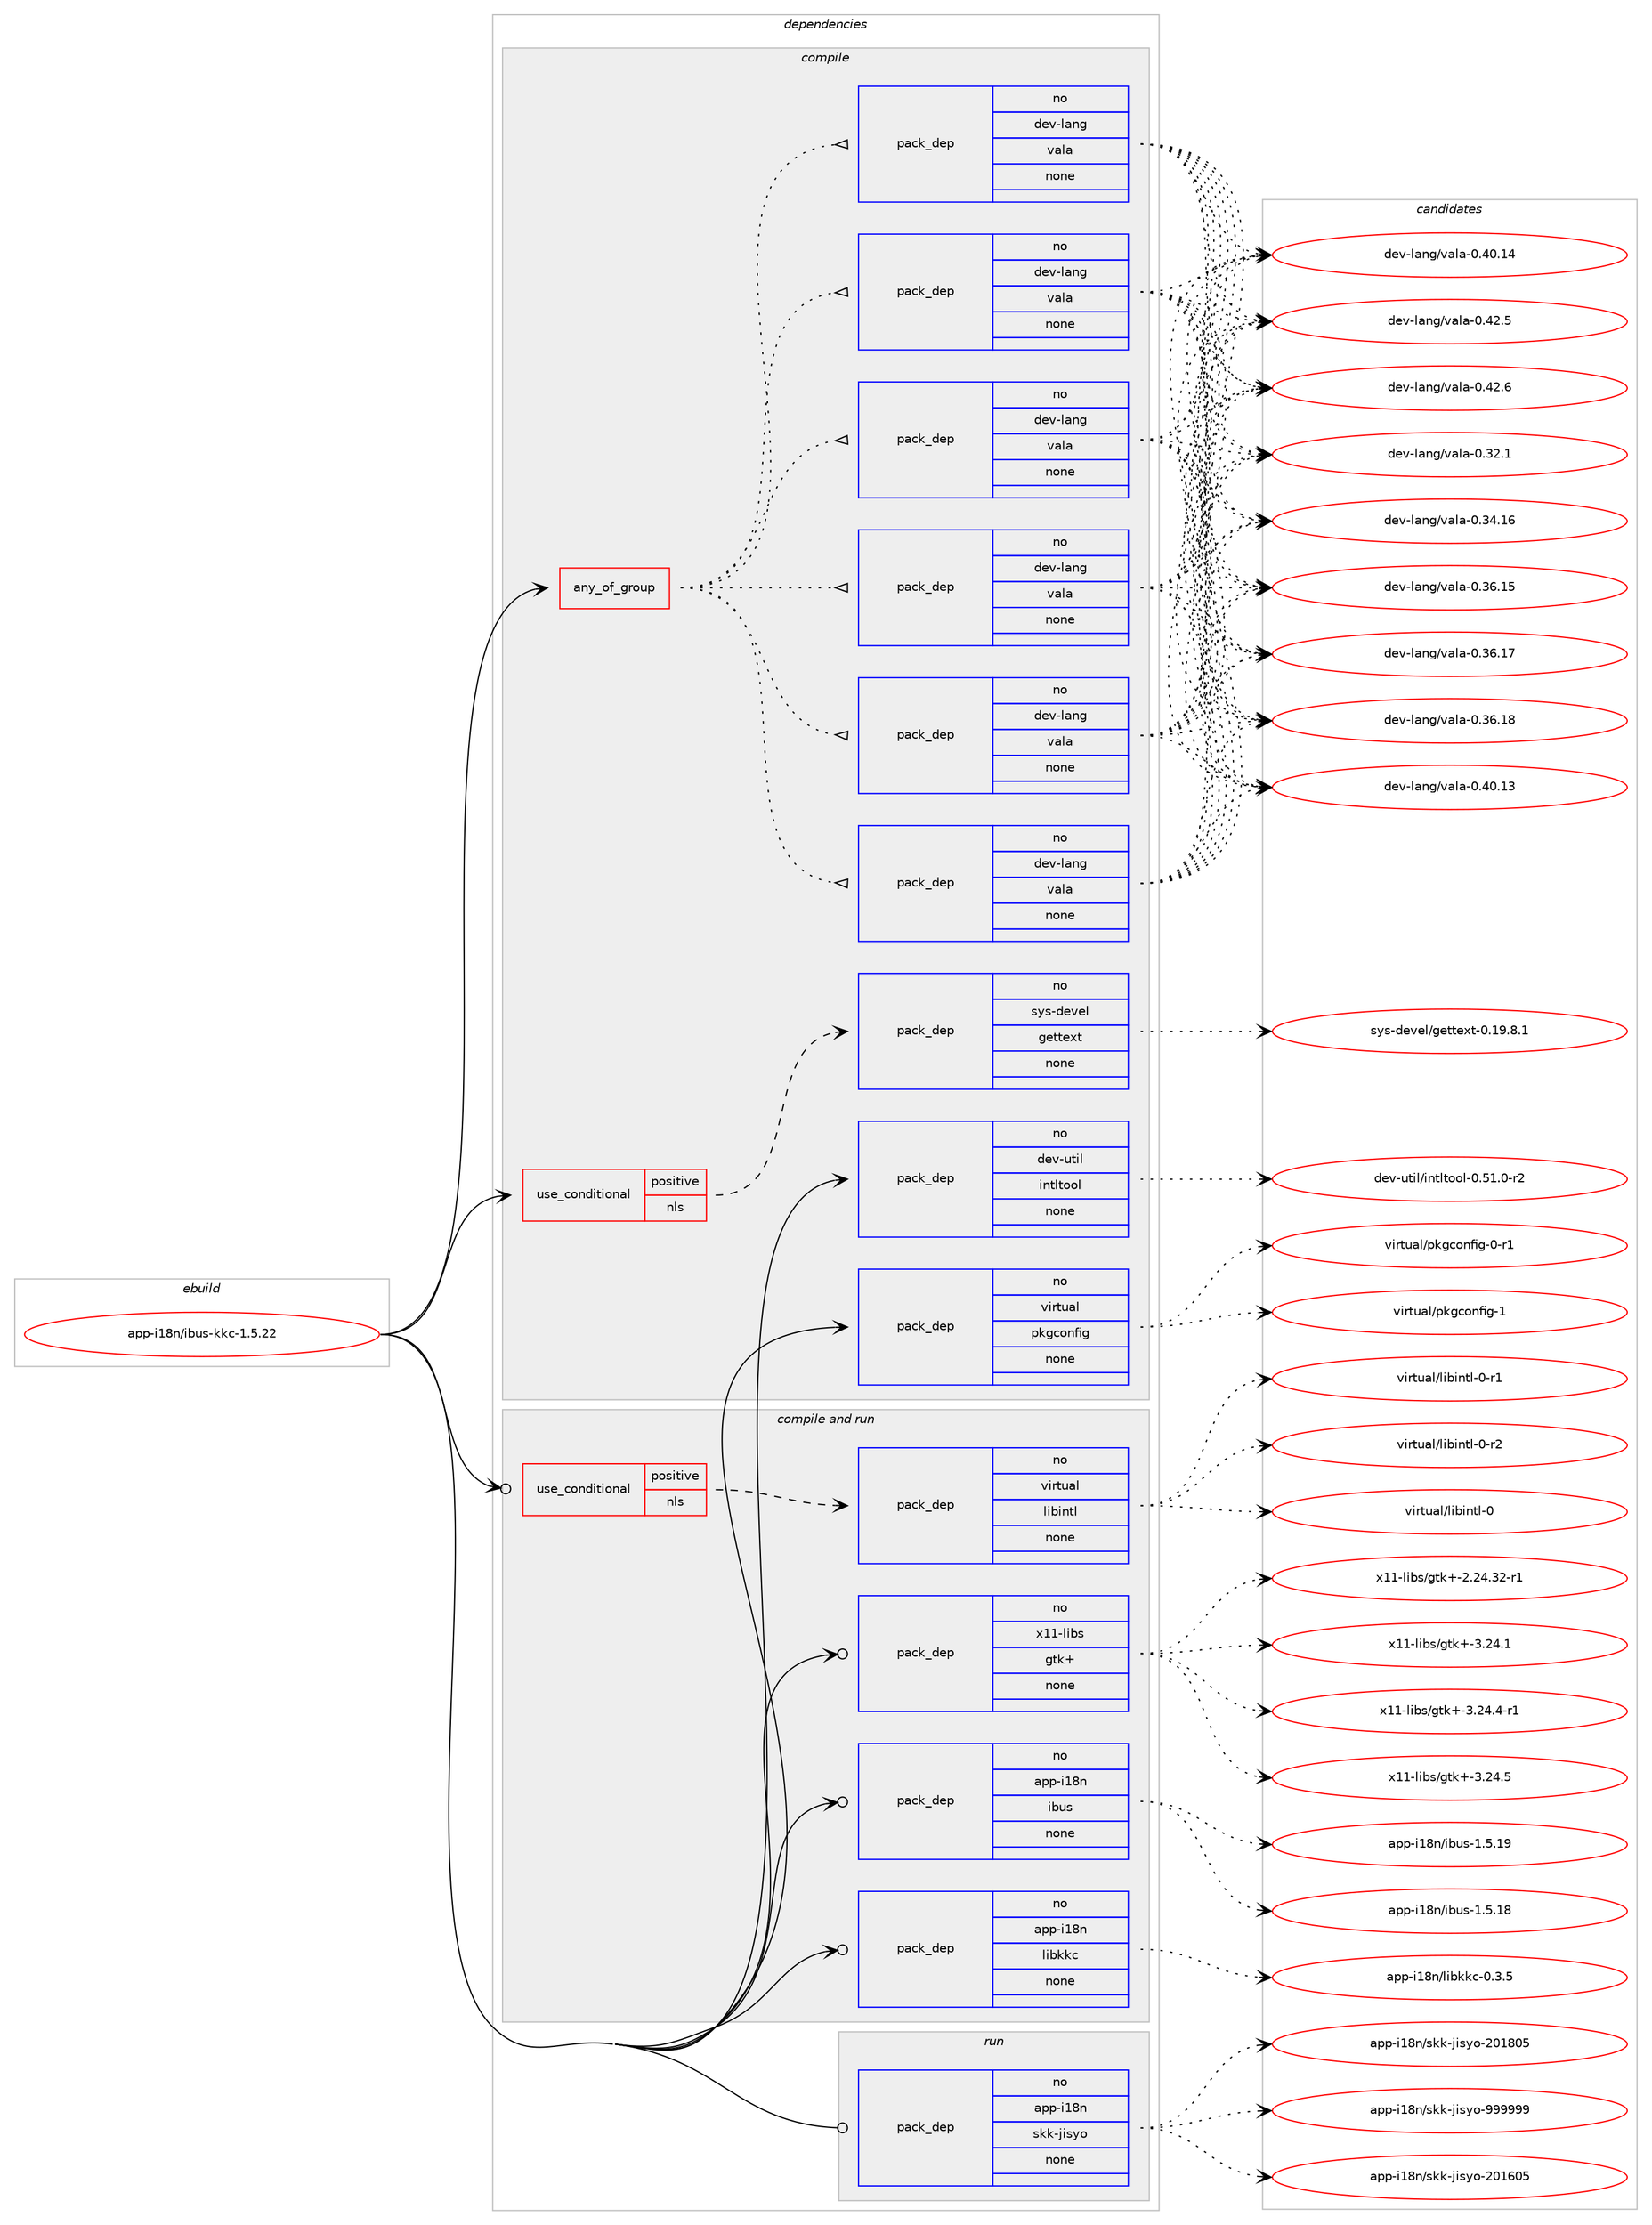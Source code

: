 digraph prolog {

# *************
# Graph options
# *************

newrank=true;
concentrate=true;
compound=true;
graph [rankdir=LR,fontname=Helvetica,fontsize=10,ranksep=1.5];#, ranksep=2.5, nodesep=0.2];
edge  [arrowhead=vee];
node  [fontname=Helvetica,fontsize=10];

# **********
# The ebuild
# **********

subgraph cluster_leftcol {
color=gray;
rank=same;
label=<<i>ebuild</i>>;
id [label="app-i18n/ibus-kkc-1.5.22", color=red, width=4, href="../app-i18n/ibus-kkc-1.5.22.svg"];
}

# ****************
# The dependencies
# ****************

subgraph cluster_midcol {
color=gray;
label=<<i>dependencies</i>>;
subgraph cluster_compile {
fillcolor="#eeeeee";
style=filled;
label=<<i>compile</i>>;
subgraph any19566 {
dependency1295038 [label=<<TABLE BORDER="0" CELLBORDER="1" CELLSPACING="0" CELLPADDING="4"><TR><TD CELLPADDING="10">any_of_group</TD></TR></TABLE>>, shape=none, color=red];subgraph pack922336 {
dependency1295039 [label=<<TABLE BORDER="0" CELLBORDER="1" CELLSPACING="0" CELLPADDING="4" WIDTH="220"><TR><TD ROWSPAN="6" CELLPADDING="30">pack_dep</TD></TR><TR><TD WIDTH="110">no</TD></TR><TR><TD>dev-lang</TD></TR><TR><TD>vala</TD></TR><TR><TD>none</TD></TR><TR><TD></TD></TR></TABLE>>, shape=none, color=blue];
}
dependency1295038:e -> dependency1295039:w [weight=20,style="dotted",arrowhead="oinv"];
subgraph pack922337 {
dependency1295040 [label=<<TABLE BORDER="0" CELLBORDER="1" CELLSPACING="0" CELLPADDING="4" WIDTH="220"><TR><TD ROWSPAN="6" CELLPADDING="30">pack_dep</TD></TR><TR><TD WIDTH="110">no</TD></TR><TR><TD>dev-lang</TD></TR><TR><TD>vala</TD></TR><TR><TD>none</TD></TR><TR><TD></TD></TR></TABLE>>, shape=none, color=blue];
}
dependency1295038:e -> dependency1295040:w [weight=20,style="dotted",arrowhead="oinv"];
subgraph pack922338 {
dependency1295041 [label=<<TABLE BORDER="0" CELLBORDER="1" CELLSPACING="0" CELLPADDING="4" WIDTH="220"><TR><TD ROWSPAN="6" CELLPADDING="30">pack_dep</TD></TR><TR><TD WIDTH="110">no</TD></TR><TR><TD>dev-lang</TD></TR><TR><TD>vala</TD></TR><TR><TD>none</TD></TR><TR><TD></TD></TR></TABLE>>, shape=none, color=blue];
}
dependency1295038:e -> dependency1295041:w [weight=20,style="dotted",arrowhead="oinv"];
subgraph pack922339 {
dependency1295042 [label=<<TABLE BORDER="0" CELLBORDER="1" CELLSPACING="0" CELLPADDING="4" WIDTH="220"><TR><TD ROWSPAN="6" CELLPADDING="30">pack_dep</TD></TR><TR><TD WIDTH="110">no</TD></TR><TR><TD>dev-lang</TD></TR><TR><TD>vala</TD></TR><TR><TD>none</TD></TR><TR><TD></TD></TR></TABLE>>, shape=none, color=blue];
}
dependency1295038:e -> dependency1295042:w [weight=20,style="dotted",arrowhead="oinv"];
subgraph pack922340 {
dependency1295043 [label=<<TABLE BORDER="0" CELLBORDER="1" CELLSPACING="0" CELLPADDING="4" WIDTH="220"><TR><TD ROWSPAN="6" CELLPADDING="30">pack_dep</TD></TR><TR><TD WIDTH="110">no</TD></TR><TR><TD>dev-lang</TD></TR><TR><TD>vala</TD></TR><TR><TD>none</TD></TR><TR><TD></TD></TR></TABLE>>, shape=none, color=blue];
}
dependency1295038:e -> dependency1295043:w [weight=20,style="dotted",arrowhead="oinv"];
subgraph pack922341 {
dependency1295044 [label=<<TABLE BORDER="0" CELLBORDER="1" CELLSPACING="0" CELLPADDING="4" WIDTH="220"><TR><TD ROWSPAN="6" CELLPADDING="30">pack_dep</TD></TR><TR><TD WIDTH="110">no</TD></TR><TR><TD>dev-lang</TD></TR><TR><TD>vala</TD></TR><TR><TD>none</TD></TR><TR><TD></TD></TR></TABLE>>, shape=none, color=blue];
}
dependency1295038:e -> dependency1295044:w [weight=20,style="dotted",arrowhead="oinv"];
}
id:e -> dependency1295038:w [weight=20,style="solid",arrowhead="vee"];
subgraph cond352598 {
dependency1295045 [label=<<TABLE BORDER="0" CELLBORDER="1" CELLSPACING="0" CELLPADDING="4"><TR><TD ROWSPAN="3" CELLPADDING="10">use_conditional</TD></TR><TR><TD>positive</TD></TR><TR><TD>nls</TD></TR></TABLE>>, shape=none, color=red];
subgraph pack922342 {
dependency1295046 [label=<<TABLE BORDER="0" CELLBORDER="1" CELLSPACING="0" CELLPADDING="4" WIDTH="220"><TR><TD ROWSPAN="6" CELLPADDING="30">pack_dep</TD></TR><TR><TD WIDTH="110">no</TD></TR><TR><TD>sys-devel</TD></TR><TR><TD>gettext</TD></TR><TR><TD>none</TD></TR><TR><TD></TD></TR></TABLE>>, shape=none, color=blue];
}
dependency1295045:e -> dependency1295046:w [weight=20,style="dashed",arrowhead="vee"];
}
id:e -> dependency1295045:w [weight=20,style="solid",arrowhead="vee"];
subgraph pack922343 {
dependency1295047 [label=<<TABLE BORDER="0" CELLBORDER="1" CELLSPACING="0" CELLPADDING="4" WIDTH="220"><TR><TD ROWSPAN="6" CELLPADDING="30">pack_dep</TD></TR><TR><TD WIDTH="110">no</TD></TR><TR><TD>dev-util</TD></TR><TR><TD>intltool</TD></TR><TR><TD>none</TD></TR><TR><TD></TD></TR></TABLE>>, shape=none, color=blue];
}
id:e -> dependency1295047:w [weight=20,style="solid",arrowhead="vee"];
subgraph pack922344 {
dependency1295048 [label=<<TABLE BORDER="0" CELLBORDER="1" CELLSPACING="0" CELLPADDING="4" WIDTH="220"><TR><TD ROWSPAN="6" CELLPADDING="30">pack_dep</TD></TR><TR><TD WIDTH="110">no</TD></TR><TR><TD>virtual</TD></TR><TR><TD>pkgconfig</TD></TR><TR><TD>none</TD></TR><TR><TD></TD></TR></TABLE>>, shape=none, color=blue];
}
id:e -> dependency1295048:w [weight=20,style="solid",arrowhead="vee"];
}
subgraph cluster_compileandrun {
fillcolor="#eeeeee";
style=filled;
label=<<i>compile and run</i>>;
subgraph cond352599 {
dependency1295049 [label=<<TABLE BORDER="0" CELLBORDER="1" CELLSPACING="0" CELLPADDING="4"><TR><TD ROWSPAN="3" CELLPADDING="10">use_conditional</TD></TR><TR><TD>positive</TD></TR><TR><TD>nls</TD></TR></TABLE>>, shape=none, color=red];
subgraph pack922345 {
dependency1295050 [label=<<TABLE BORDER="0" CELLBORDER="1" CELLSPACING="0" CELLPADDING="4" WIDTH="220"><TR><TD ROWSPAN="6" CELLPADDING="30">pack_dep</TD></TR><TR><TD WIDTH="110">no</TD></TR><TR><TD>virtual</TD></TR><TR><TD>libintl</TD></TR><TR><TD>none</TD></TR><TR><TD></TD></TR></TABLE>>, shape=none, color=blue];
}
dependency1295049:e -> dependency1295050:w [weight=20,style="dashed",arrowhead="vee"];
}
id:e -> dependency1295049:w [weight=20,style="solid",arrowhead="odotvee"];
subgraph pack922346 {
dependency1295051 [label=<<TABLE BORDER="0" CELLBORDER="1" CELLSPACING="0" CELLPADDING="4" WIDTH="220"><TR><TD ROWSPAN="6" CELLPADDING="30">pack_dep</TD></TR><TR><TD WIDTH="110">no</TD></TR><TR><TD>app-i18n</TD></TR><TR><TD>ibus</TD></TR><TR><TD>none</TD></TR><TR><TD></TD></TR></TABLE>>, shape=none, color=blue];
}
id:e -> dependency1295051:w [weight=20,style="solid",arrowhead="odotvee"];
subgraph pack922347 {
dependency1295052 [label=<<TABLE BORDER="0" CELLBORDER="1" CELLSPACING="0" CELLPADDING="4" WIDTH="220"><TR><TD ROWSPAN="6" CELLPADDING="30">pack_dep</TD></TR><TR><TD WIDTH="110">no</TD></TR><TR><TD>app-i18n</TD></TR><TR><TD>libkkc</TD></TR><TR><TD>none</TD></TR><TR><TD></TD></TR></TABLE>>, shape=none, color=blue];
}
id:e -> dependency1295052:w [weight=20,style="solid",arrowhead="odotvee"];
subgraph pack922348 {
dependency1295053 [label=<<TABLE BORDER="0" CELLBORDER="1" CELLSPACING="0" CELLPADDING="4" WIDTH="220"><TR><TD ROWSPAN="6" CELLPADDING="30">pack_dep</TD></TR><TR><TD WIDTH="110">no</TD></TR><TR><TD>x11-libs</TD></TR><TR><TD>gtk+</TD></TR><TR><TD>none</TD></TR><TR><TD></TD></TR></TABLE>>, shape=none, color=blue];
}
id:e -> dependency1295053:w [weight=20,style="solid",arrowhead="odotvee"];
}
subgraph cluster_run {
fillcolor="#eeeeee";
style=filled;
label=<<i>run</i>>;
subgraph pack922349 {
dependency1295054 [label=<<TABLE BORDER="0" CELLBORDER="1" CELLSPACING="0" CELLPADDING="4" WIDTH="220"><TR><TD ROWSPAN="6" CELLPADDING="30">pack_dep</TD></TR><TR><TD WIDTH="110">no</TD></TR><TR><TD>app-i18n</TD></TR><TR><TD>skk-jisyo</TD></TR><TR><TD>none</TD></TR><TR><TD></TD></TR></TABLE>>, shape=none, color=blue];
}
id:e -> dependency1295054:w [weight=20,style="solid",arrowhead="odot"];
}
}

# **************
# The candidates
# **************

subgraph cluster_choices {
rank=same;
color=gray;
label=<<i>candidates</i>>;

subgraph choice922336 {
color=black;
nodesep=1;
choice100101118451089711010347118971089745484651504649 [label="dev-lang/vala-0.32.1", color=red, width=4,href="../dev-lang/vala-0.32.1.svg"];
choice10010111845108971101034711897108974548465152464954 [label="dev-lang/vala-0.34.16", color=red, width=4,href="../dev-lang/vala-0.34.16.svg"];
choice10010111845108971101034711897108974548465154464953 [label="dev-lang/vala-0.36.15", color=red, width=4,href="../dev-lang/vala-0.36.15.svg"];
choice10010111845108971101034711897108974548465154464955 [label="dev-lang/vala-0.36.17", color=red, width=4,href="../dev-lang/vala-0.36.17.svg"];
choice10010111845108971101034711897108974548465154464956 [label="dev-lang/vala-0.36.18", color=red, width=4,href="../dev-lang/vala-0.36.18.svg"];
choice10010111845108971101034711897108974548465248464951 [label="dev-lang/vala-0.40.13", color=red, width=4,href="../dev-lang/vala-0.40.13.svg"];
choice10010111845108971101034711897108974548465248464952 [label="dev-lang/vala-0.40.14", color=red, width=4,href="../dev-lang/vala-0.40.14.svg"];
choice100101118451089711010347118971089745484652504653 [label="dev-lang/vala-0.42.5", color=red, width=4,href="../dev-lang/vala-0.42.5.svg"];
choice100101118451089711010347118971089745484652504654 [label="dev-lang/vala-0.42.6", color=red, width=4,href="../dev-lang/vala-0.42.6.svg"];
dependency1295039:e -> choice100101118451089711010347118971089745484651504649:w [style=dotted,weight="100"];
dependency1295039:e -> choice10010111845108971101034711897108974548465152464954:w [style=dotted,weight="100"];
dependency1295039:e -> choice10010111845108971101034711897108974548465154464953:w [style=dotted,weight="100"];
dependency1295039:e -> choice10010111845108971101034711897108974548465154464955:w [style=dotted,weight="100"];
dependency1295039:e -> choice10010111845108971101034711897108974548465154464956:w [style=dotted,weight="100"];
dependency1295039:e -> choice10010111845108971101034711897108974548465248464951:w [style=dotted,weight="100"];
dependency1295039:e -> choice10010111845108971101034711897108974548465248464952:w [style=dotted,weight="100"];
dependency1295039:e -> choice100101118451089711010347118971089745484652504653:w [style=dotted,weight="100"];
dependency1295039:e -> choice100101118451089711010347118971089745484652504654:w [style=dotted,weight="100"];
}
subgraph choice922337 {
color=black;
nodesep=1;
choice100101118451089711010347118971089745484651504649 [label="dev-lang/vala-0.32.1", color=red, width=4,href="../dev-lang/vala-0.32.1.svg"];
choice10010111845108971101034711897108974548465152464954 [label="dev-lang/vala-0.34.16", color=red, width=4,href="../dev-lang/vala-0.34.16.svg"];
choice10010111845108971101034711897108974548465154464953 [label="dev-lang/vala-0.36.15", color=red, width=4,href="../dev-lang/vala-0.36.15.svg"];
choice10010111845108971101034711897108974548465154464955 [label="dev-lang/vala-0.36.17", color=red, width=4,href="../dev-lang/vala-0.36.17.svg"];
choice10010111845108971101034711897108974548465154464956 [label="dev-lang/vala-0.36.18", color=red, width=4,href="../dev-lang/vala-0.36.18.svg"];
choice10010111845108971101034711897108974548465248464951 [label="dev-lang/vala-0.40.13", color=red, width=4,href="../dev-lang/vala-0.40.13.svg"];
choice10010111845108971101034711897108974548465248464952 [label="dev-lang/vala-0.40.14", color=red, width=4,href="../dev-lang/vala-0.40.14.svg"];
choice100101118451089711010347118971089745484652504653 [label="dev-lang/vala-0.42.5", color=red, width=4,href="../dev-lang/vala-0.42.5.svg"];
choice100101118451089711010347118971089745484652504654 [label="dev-lang/vala-0.42.6", color=red, width=4,href="../dev-lang/vala-0.42.6.svg"];
dependency1295040:e -> choice100101118451089711010347118971089745484651504649:w [style=dotted,weight="100"];
dependency1295040:e -> choice10010111845108971101034711897108974548465152464954:w [style=dotted,weight="100"];
dependency1295040:e -> choice10010111845108971101034711897108974548465154464953:w [style=dotted,weight="100"];
dependency1295040:e -> choice10010111845108971101034711897108974548465154464955:w [style=dotted,weight="100"];
dependency1295040:e -> choice10010111845108971101034711897108974548465154464956:w [style=dotted,weight="100"];
dependency1295040:e -> choice10010111845108971101034711897108974548465248464951:w [style=dotted,weight="100"];
dependency1295040:e -> choice10010111845108971101034711897108974548465248464952:w [style=dotted,weight="100"];
dependency1295040:e -> choice100101118451089711010347118971089745484652504653:w [style=dotted,weight="100"];
dependency1295040:e -> choice100101118451089711010347118971089745484652504654:w [style=dotted,weight="100"];
}
subgraph choice922338 {
color=black;
nodesep=1;
choice100101118451089711010347118971089745484651504649 [label="dev-lang/vala-0.32.1", color=red, width=4,href="../dev-lang/vala-0.32.1.svg"];
choice10010111845108971101034711897108974548465152464954 [label="dev-lang/vala-0.34.16", color=red, width=4,href="../dev-lang/vala-0.34.16.svg"];
choice10010111845108971101034711897108974548465154464953 [label="dev-lang/vala-0.36.15", color=red, width=4,href="../dev-lang/vala-0.36.15.svg"];
choice10010111845108971101034711897108974548465154464955 [label="dev-lang/vala-0.36.17", color=red, width=4,href="../dev-lang/vala-0.36.17.svg"];
choice10010111845108971101034711897108974548465154464956 [label="dev-lang/vala-0.36.18", color=red, width=4,href="../dev-lang/vala-0.36.18.svg"];
choice10010111845108971101034711897108974548465248464951 [label="dev-lang/vala-0.40.13", color=red, width=4,href="../dev-lang/vala-0.40.13.svg"];
choice10010111845108971101034711897108974548465248464952 [label="dev-lang/vala-0.40.14", color=red, width=4,href="../dev-lang/vala-0.40.14.svg"];
choice100101118451089711010347118971089745484652504653 [label="dev-lang/vala-0.42.5", color=red, width=4,href="../dev-lang/vala-0.42.5.svg"];
choice100101118451089711010347118971089745484652504654 [label="dev-lang/vala-0.42.6", color=red, width=4,href="../dev-lang/vala-0.42.6.svg"];
dependency1295041:e -> choice100101118451089711010347118971089745484651504649:w [style=dotted,weight="100"];
dependency1295041:e -> choice10010111845108971101034711897108974548465152464954:w [style=dotted,weight="100"];
dependency1295041:e -> choice10010111845108971101034711897108974548465154464953:w [style=dotted,weight="100"];
dependency1295041:e -> choice10010111845108971101034711897108974548465154464955:w [style=dotted,weight="100"];
dependency1295041:e -> choice10010111845108971101034711897108974548465154464956:w [style=dotted,weight="100"];
dependency1295041:e -> choice10010111845108971101034711897108974548465248464951:w [style=dotted,weight="100"];
dependency1295041:e -> choice10010111845108971101034711897108974548465248464952:w [style=dotted,weight="100"];
dependency1295041:e -> choice100101118451089711010347118971089745484652504653:w [style=dotted,weight="100"];
dependency1295041:e -> choice100101118451089711010347118971089745484652504654:w [style=dotted,weight="100"];
}
subgraph choice922339 {
color=black;
nodesep=1;
choice100101118451089711010347118971089745484651504649 [label="dev-lang/vala-0.32.1", color=red, width=4,href="../dev-lang/vala-0.32.1.svg"];
choice10010111845108971101034711897108974548465152464954 [label="dev-lang/vala-0.34.16", color=red, width=4,href="../dev-lang/vala-0.34.16.svg"];
choice10010111845108971101034711897108974548465154464953 [label="dev-lang/vala-0.36.15", color=red, width=4,href="../dev-lang/vala-0.36.15.svg"];
choice10010111845108971101034711897108974548465154464955 [label="dev-lang/vala-0.36.17", color=red, width=4,href="../dev-lang/vala-0.36.17.svg"];
choice10010111845108971101034711897108974548465154464956 [label="dev-lang/vala-0.36.18", color=red, width=4,href="../dev-lang/vala-0.36.18.svg"];
choice10010111845108971101034711897108974548465248464951 [label="dev-lang/vala-0.40.13", color=red, width=4,href="../dev-lang/vala-0.40.13.svg"];
choice10010111845108971101034711897108974548465248464952 [label="dev-lang/vala-0.40.14", color=red, width=4,href="../dev-lang/vala-0.40.14.svg"];
choice100101118451089711010347118971089745484652504653 [label="dev-lang/vala-0.42.5", color=red, width=4,href="../dev-lang/vala-0.42.5.svg"];
choice100101118451089711010347118971089745484652504654 [label="dev-lang/vala-0.42.6", color=red, width=4,href="../dev-lang/vala-0.42.6.svg"];
dependency1295042:e -> choice100101118451089711010347118971089745484651504649:w [style=dotted,weight="100"];
dependency1295042:e -> choice10010111845108971101034711897108974548465152464954:w [style=dotted,weight="100"];
dependency1295042:e -> choice10010111845108971101034711897108974548465154464953:w [style=dotted,weight="100"];
dependency1295042:e -> choice10010111845108971101034711897108974548465154464955:w [style=dotted,weight="100"];
dependency1295042:e -> choice10010111845108971101034711897108974548465154464956:w [style=dotted,weight="100"];
dependency1295042:e -> choice10010111845108971101034711897108974548465248464951:w [style=dotted,weight="100"];
dependency1295042:e -> choice10010111845108971101034711897108974548465248464952:w [style=dotted,weight="100"];
dependency1295042:e -> choice100101118451089711010347118971089745484652504653:w [style=dotted,weight="100"];
dependency1295042:e -> choice100101118451089711010347118971089745484652504654:w [style=dotted,weight="100"];
}
subgraph choice922340 {
color=black;
nodesep=1;
choice100101118451089711010347118971089745484651504649 [label="dev-lang/vala-0.32.1", color=red, width=4,href="../dev-lang/vala-0.32.1.svg"];
choice10010111845108971101034711897108974548465152464954 [label="dev-lang/vala-0.34.16", color=red, width=4,href="../dev-lang/vala-0.34.16.svg"];
choice10010111845108971101034711897108974548465154464953 [label="dev-lang/vala-0.36.15", color=red, width=4,href="../dev-lang/vala-0.36.15.svg"];
choice10010111845108971101034711897108974548465154464955 [label="dev-lang/vala-0.36.17", color=red, width=4,href="../dev-lang/vala-0.36.17.svg"];
choice10010111845108971101034711897108974548465154464956 [label="dev-lang/vala-0.36.18", color=red, width=4,href="../dev-lang/vala-0.36.18.svg"];
choice10010111845108971101034711897108974548465248464951 [label="dev-lang/vala-0.40.13", color=red, width=4,href="../dev-lang/vala-0.40.13.svg"];
choice10010111845108971101034711897108974548465248464952 [label="dev-lang/vala-0.40.14", color=red, width=4,href="../dev-lang/vala-0.40.14.svg"];
choice100101118451089711010347118971089745484652504653 [label="dev-lang/vala-0.42.5", color=red, width=4,href="../dev-lang/vala-0.42.5.svg"];
choice100101118451089711010347118971089745484652504654 [label="dev-lang/vala-0.42.6", color=red, width=4,href="../dev-lang/vala-0.42.6.svg"];
dependency1295043:e -> choice100101118451089711010347118971089745484651504649:w [style=dotted,weight="100"];
dependency1295043:e -> choice10010111845108971101034711897108974548465152464954:w [style=dotted,weight="100"];
dependency1295043:e -> choice10010111845108971101034711897108974548465154464953:w [style=dotted,weight="100"];
dependency1295043:e -> choice10010111845108971101034711897108974548465154464955:w [style=dotted,weight="100"];
dependency1295043:e -> choice10010111845108971101034711897108974548465154464956:w [style=dotted,weight="100"];
dependency1295043:e -> choice10010111845108971101034711897108974548465248464951:w [style=dotted,weight="100"];
dependency1295043:e -> choice10010111845108971101034711897108974548465248464952:w [style=dotted,weight="100"];
dependency1295043:e -> choice100101118451089711010347118971089745484652504653:w [style=dotted,weight="100"];
dependency1295043:e -> choice100101118451089711010347118971089745484652504654:w [style=dotted,weight="100"];
}
subgraph choice922341 {
color=black;
nodesep=1;
choice100101118451089711010347118971089745484651504649 [label="dev-lang/vala-0.32.1", color=red, width=4,href="../dev-lang/vala-0.32.1.svg"];
choice10010111845108971101034711897108974548465152464954 [label="dev-lang/vala-0.34.16", color=red, width=4,href="../dev-lang/vala-0.34.16.svg"];
choice10010111845108971101034711897108974548465154464953 [label="dev-lang/vala-0.36.15", color=red, width=4,href="../dev-lang/vala-0.36.15.svg"];
choice10010111845108971101034711897108974548465154464955 [label="dev-lang/vala-0.36.17", color=red, width=4,href="../dev-lang/vala-0.36.17.svg"];
choice10010111845108971101034711897108974548465154464956 [label="dev-lang/vala-0.36.18", color=red, width=4,href="../dev-lang/vala-0.36.18.svg"];
choice10010111845108971101034711897108974548465248464951 [label="dev-lang/vala-0.40.13", color=red, width=4,href="../dev-lang/vala-0.40.13.svg"];
choice10010111845108971101034711897108974548465248464952 [label="dev-lang/vala-0.40.14", color=red, width=4,href="../dev-lang/vala-0.40.14.svg"];
choice100101118451089711010347118971089745484652504653 [label="dev-lang/vala-0.42.5", color=red, width=4,href="../dev-lang/vala-0.42.5.svg"];
choice100101118451089711010347118971089745484652504654 [label="dev-lang/vala-0.42.6", color=red, width=4,href="../dev-lang/vala-0.42.6.svg"];
dependency1295044:e -> choice100101118451089711010347118971089745484651504649:w [style=dotted,weight="100"];
dependency1295044:e -> choice10010111845108971101034711897108974548465152464954:w [style=dotted,weight="100"];
dependency1295044:e -> choice10010111845108971101034711897108974548465154464953:w [style=dotted,weight="100"];
dependency1295044:e -> choice10010111845108971101034711897108974548465154464955:w [style=dotted,weight="100"];
dependency1295044:e -> choice10010111845108971101034711897108974548465154464956:w [style=dotted,weight="100"];
dependency1295044:e -> choice10010111845108971101034711897108974548465248464951:w [style=dotted,weight="100"];
dependency1295044:e -> choice10010111845108971101034711897108974548465248464952:w [style=dotted,weight="100"];
dependency1295044:e -> choice100101118451089711010347118971089745484652504653:w [style=dotted,weight="100"];
dependency1295044:e -> choice100101118451089711010347118971089745484652504654:w [style=dotted,weight="100"];
}
subgraph choice922342 {
color=black;
nodesep=1;
choice1151211154510010111810110847103101116116101120116454846495746564649 [label="sys-devel/gettext-0.19.8.1", color=red, width=4,href="../sys-devel/gettext-0.19.8.1.svg"];
dependency1295046:e -> choice1151211154510010111810110847103101116116101120116454846495746564649:w [style=dotted,weight="100"];
}
subgraph choice922343 {
color=black;
nodesep=1;
choice1001011184511711610510847105110116108116111111108454846534946484511450 [label="dev-util/intltool-0.51.0-r2", color=red, width=4,href="../dev-util/intltool-0.51.0-r2.svg"];
dependency1295047:e -> choice1001011184511711610510847105110116108116111111108454846534946484511450:w [style=dotted,weight="100"];
}
subgraph choice922344 {
color=black;
nodesep=1;
choice11810511411611797108471121071039911111010210510345484511449 [label="virtual/pkgconfig-0-r1", color=red, width=4,href="../virtual/pkgconfig-0-r1.svg"];
choice1181051141161179710847112107103991111101021051034549 [label="virtual/pkgconfig-1", color=red, width=4,href="../virtual/pkgconfig-1.svg"];
dependency1295048:e -> choice11810511411611797108471121071039911111010210510345484511449:w [style=dotted,weight="100"];
dependency1295048:e -> choice1181051141161179710847112107103991111101021051034549:w [style=dotted,weight="100"];
}
subgraph choice922345 {
color=black;
nodesep=1;
choice1181051141161179710847108105981051101161084548 [label="virtual/libintl-0", color=red, width=4,href="../virtual/libintl-0.svg"];
choice11810511411611797108471081059810511011610845484511449 [label="virtual/libintl-0-r1", color=red, width=4,href="../virtual/libintl-0-r1.svg"];
choice11810511411611797108471081059810511011610845484511450 [label="virtual/libintl-0-r2", color=red, width=4,href="../virtual/libintl-0-r2.svg"];
dependency1295050:e -> choice1181051141161179710847108105981051101161084548:w [style=dotted,weight="100"];
dependency1295050:e -> choice11810511411611797108471081059810511011610845484511449:w [style=dotted,weight="100"];
dependency1295050:e -> choice11810511411611797108471081059810511011610845484511450:w [style=dotted,weight="100"];
}
subgraph choice922346 {
color=black;
nodesep=1;
choice97112112451054956110471059811711545494653464956 [label="app-i18n/ibus-1.5.18", color=red, width=4,href="../app-i18n/ibus-1.5.18.svg"];
choice97112112451054956110471059811711545494653464957 [label="app-i18n/ibus-1.5.19", color=red, width=4,href="../app-i18n/ibus-1.5.19.svg"];
dependency1295051:e -> choice97112112451054956110471059811711545494653464956:w [style=dotted,weight="100"];
dependency1295051:e -> choice97112112451054956110471059811711545494653464957:w [style=dotted,weight="100"];
}
subgraph choice922347 {
color=black;
nodesep=1;
choice97112112451054956110471081059810710799454846514653 [label="app-i18n/libkkc-0.3.5", color=red, width=4,href="../app-i18n/libkkc-0.3.5.svg"];
dependency1295052:e -> choice97112112451054956110471081059810710799454846514653:w [style=dotted,weight="100"];
}
subgraph choice922348 {
color=black;
nodesep=1;
choice12049494510810598115471031161074345504650524651504511449 [label="x11-libs/gtk+-2.24.32-r1", color=red, width=4,href="../x11-libs/gtk+-2.24.32-r1.svg"];
choice12049494510810598115471031161074345514650524649 [label="x11-libs/gtk+-3.24.1", color=red, width=4,href="../x11-libs/gtk+-3.24.1.svg"];
choice120494945108105981154710311610743455146505246524511449 [label="x11-libs/gtk+-3.24.4-r1", color=red, width=4,href="../x11-libs/gtk+-3.24.4-r1.svg"];
choice12049494510810598115471031161074345514650524653 [label="x11-libs/gtk+-3.24.5", color=red, width=4,href="../x11-libs/gtk+-3.24.5.svg"];
dependency1295053:e -> choice12049494510810598115471031161074345504650524651504511449:w [style=dotted,weight="100"];
dependency1295053:e -> choice12049494510810598115471031161074345514650524649:w [style=dotted,weight="100"];
dependency1295053:e -> choice120494945108105981154710311610743455146505246524511449:w [style=dotted,weight="100"];
dependency1295053:e -> choice12049494510810598115471031161074345514650524653:w [style=dotted,weight="100"];
}
subgraph choice922349 {
color=black;
nodesep=1;
choice97112112451054956110471151071074510610511512111145504849544853 [label="app-i18n/skk-jisyo-201605", color=red, width=4,href="../app-i18n/skk-jisyo-201605.svg"];
choice97112112451054956110471151071074510610511512111145504849564853 [label="app-i18n/skk-jisyo-201805", color=red, width=4,href="../app-i18n/skk-jisyo-201805.svg"];
choice97112112451054956110471151071074510610511512111145575757575757 [label="app-i18n/skk-jisyo-999999", color=red, width=4,href="../app-i18n/skk-jisyo-999999.svg"];
dependency1295054:e -> choice97112112451054956110471151071074510610511512111145504849544853:w [style=dotted,weight="100"];
dependency1295054:e -> choice97112112451054956110471151071074510610511512111145504849564853:w [style=dotted,weight="100"];
dependency1295054:e -> choice97112112451054956110471151071074510610511512111145575757575757:w [style=dotted,weight="100"];
}
}

}
